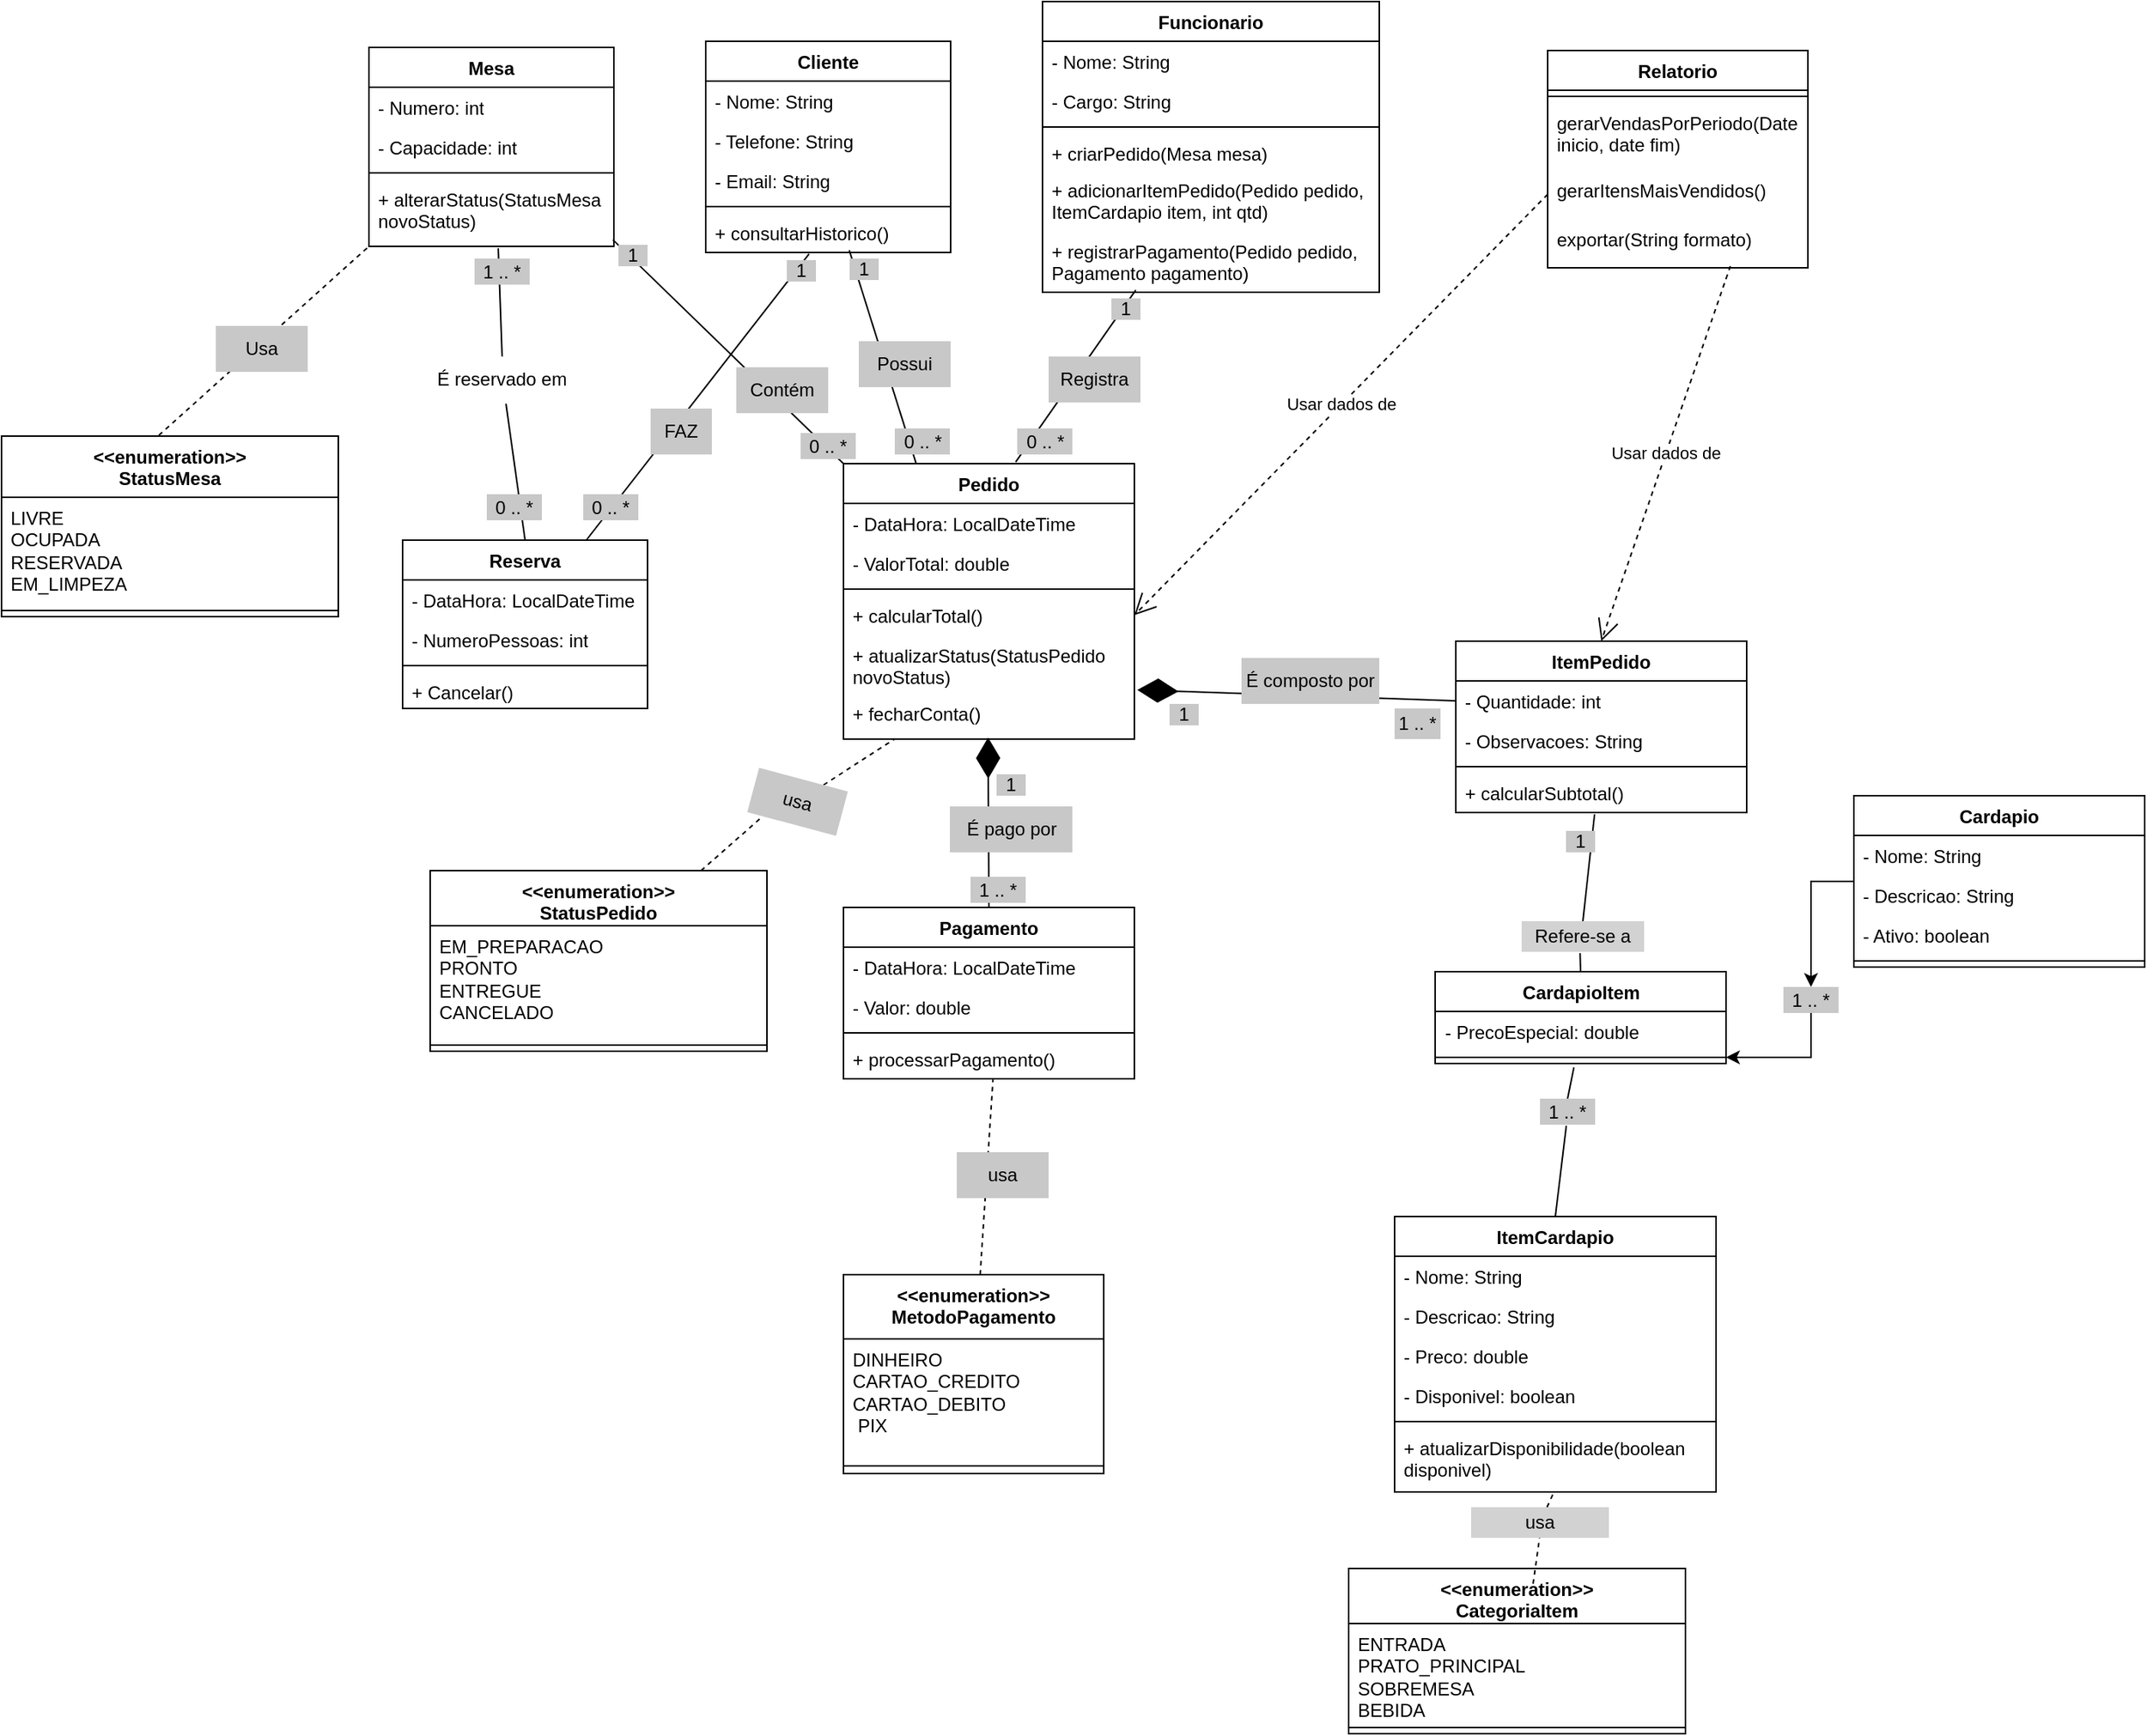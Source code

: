 <mxfile version="28.2.5">
  <diagram name="Página-1" id="li24VTJzFY7uefwLRLZB">
    <mxGraphModel dx="2696" dy="527" grid="1" gridSize="10" guides="1" tooltips="1" connect="1" arrows="1" fold="1" page="1" pageScale="1" pageWidth="1654" pageHeight="1169" math="0" shadow="0">
      <root>
        <mxCell id="0" />
        <mxCell id="1" parent="0" />
        <mxCell id="JY0jTiwD-0eHMd1j9d3w-1" value="Cliente" style="swimlane;fontStyle=1;align=center;verticalAlign=top;childLayout=stackLayout;horizontal=1;startSize=26;horizontalStack=0;resizeParent=1;resizeParentMax=0;resizeLast=0;collapsible=1;marginBottom=0;whiteSpace=wrap;html=1;" parent="1" vertex="1">
          <mxGeometry x="-990" y="52" width="160" height="138" as="geometry" />
        </mxCell>
        <mxCell id="JY0jTiwD-0eHMd1j9d3w-2" value="- Nome: String" style="text;strokeColor=none;fillColor=none;align=left;verticalAlign=top;spacingLeft=4;spacingRight=4;overflow=hidden;rotatable=0;points=[[0,0.5],[1,0.5]];portConstraint=eastwest;whiteSpace=wrap;html=1;" parent="JY0jTiwD-0eHMd1j9d3w-1" vertex="1">
          <mxGeometry y="26" width="160" height="26" as="geometry" />
        </mxCell>
        <mxCell id="JY0jTiwD-0eHMd1j9d3w-3" value="- Telefone: String" style="text;strokeColor=none;fillColor=none;align=left;verticalAlign=top;spacingLeft=4;spacingRight=4;overflow=hidden;rotatable=0;points=[[0,0.5],[1,0.5]];portConstraint=eastwest;whiteSpace=wrap;html=1;" parent="JY0jTiwD-0eHMd1j9d3w-1" vertex="1">
          <mxGeometry y="52" width="160" height="26" as="geometry" />
        </mxCell>
        <mxCell id="JY0jTiwD-0eHMd1j9d3w-4" value="- Email: String" style="text;strokeColor=none;fillColor=none;align=left;verticalAlign=top;spacingLeft=4;spacingRight=4;overflow=hidden;rotatable=0;points=[[0,0.5],[1,0.5]];portConstraint=eastwest;whiteSpace=wrap;html=1;" parent="JY0jTiwD-0eHMd1j9d3w-1" vertex="1">
          <mxGeometry y="78" width="160" height="26" as="geometry" />
        </mxCell>
        <mxCell id="JY0jTiwD-0eHMd1j9d3w-5" value="" style="line;strokeWidth=1;fillColor=none;align=left;verticalAlign=middle;spacingTop=-1;spacingLeft=3;spacingRight=3;rotatable=0;labelPosition=right;points=[];portConstraint=eastwest;strokeColor=inherit;" parent="JY0jTiwD-0eHMd1j9d3w-1" vertex="1">
          <mxGeometry y="104" width="160" height="8" as="geometry" />
        </mxCell>
        <mxCell id="JY0jTiwD-0eHMd1j9d3w-6" value="+ consultarHistorico()" style="text;strokeColor=none;fillColor=none;align=left;verticalAlign=top;spacingLeft=4;spacingRight=4;overflow=hidden;rotatable=0;points=[[0,0.5],[1,0.5]];portConstraint=eastwest;whiteSpace=wrap;html=1;" parent="JY0jTiwD-0eHMd1j9d3w-1" vertex="1">
          <mxGeometry y="112" width="160" height="26" as="geometry" />
        </mxCell>
        <mxCell id="JY0jTiwD-0eHMd1j9d3w-7" value="Pedido" style="swimlane;fontStyle=1;align=center;verticalAlign=top;childLayout=stackLayout;horizontal=1;startSize=26;horizontalStack=0;resizeParent=1;resizeParentMax=0;resizeLast=0;collapsible=1;marginBottom=0;whiteSpace=wrap;html=1;" parent="1" vertex="1">
          <mxGeometry x="-900" y="328" width="190" height="180" as="geometry" />
        </mxCell>
        <mxCell id="JY0jTiwD-0eHMd1j9d3w-8" value="- DataHora: LocalDateTime" style="text;strokeColor=none;fillColor=none;align=left;verticalAlign=top;spacingLeft=4;spacingRight=4;overflow=hidden;rotatable=0;points=[[0,0.5],[1,0.5]];portConstraint=eastwest;whiteSpace=wrap;html=1;" parent="JY0jTiwD-0eHMd1j9d3w-7" vertex="1">
          <mxGeometry y="26" width="190" height="26" as="geometry" />
        </mxCell>
        <mxCell id="JY0jTiwD-0eHMd1j9d3w-9" value="- ValorTotal: double" style="text;strokeColor=none;fillColor=none;align=left;verticalAlign=top;spacingLeft=4;spacingRight=4;overflow=hidden;rotatable=0;points=[[0,0.5],[1,0.5]];portConstraint=eastwest;whiteSpace=wrap;html=1;" parent="JY0jTiwD-0eHMd1j9d3w-7" vertex="1">
          <mxGeometry y="52" width="190" height="26" as="geometry" />
        </mxCell>
        <mxCell id="JY0jTiwD-0eHMd1j9d3w-10" value="" style="line;strokeWidth=1;fillColor=none;align=left;verticalAlign=middle;spacingTop=-1;spacingLeft=3;spacingRight=3;rotatable=0;labelPosition=right;points=[];portConstraint=eastwest;strokeColor=inherit;" parent="JY0jTiwD-0eHMd1j9d3w-7" vertex="1">
          <mxGeometry y="78" width="190" height="8" as="geometry" />
        </mxCell>
        <mxCell id="JY0jTiwD-0eHMd1j9d3w-11" value="+ calcularTotal()" style="text;strokeColor=none;fillColor=none;align=left;verticalAlign=top;spacingLeft=4;spacingRight=4;overflow=hidden;rotatable=0;points=[[0,0.5],[1,0.5]];portConstraint=eastwest;whiteSpace=wrap;html=1;" parent="JY0jTiwD-0eHMd1j9d3w-7" vertex="1">
          <mxGeometry y="86" width="190" height="26" as="geometry" />
        </mxCell>
        <mxCell id="JY0jTiwD-0eHMd1j9d3w-12" value="&lt;div&gt;+ atualizarStatus(StatusPedido novoStatus)&lt;/div&gt;" style="text;strokeColor=none;fillColor=none;align=left;verticalAlign=top;spacingLeft=4;spacingRight=4;overflow=hidden;rotatable=0;points=[[0,0.5],[1,0.5]];portConstraint=eastwest;whiteSpace=wrap;html=1;" parent="JY0jTiwD-0eHMd1j9d3w-7" vertex="1">
          <mxGeometry y="112" width="190" height="38" as="geometry" />
        </mxCell>
        <mxCell id="JY0jTiwD-0eHMd1j9d3w-13" value="&lt;div&gt;+ fecharConta()&lt;/div&gt;" style="text;strokeColor=none;fillColor=none;align=left;verticalAlign=top;spacingLeft=4;spacingRight=4;overflow=hidden;rotatable=0;points=[[0,0.5],[1,0.5]];portConstraint=eastwest;whiteSpace=wrap;html=1;" parent="JY0jTiwD-0eHMd1j9d3w-7" vertex="1">
          <mxGeometry y="150" width="190" height="30" as="geometry" />
        </mxCell>
        <mxCell id="JY0jTiwD-0eHMd1j9d3w-14" value="Pagamento" style="swimlane;fontStyle=1;align=center;verticalAlign=top;childLayout=stackLayout;horizontal=1;startSize=26;horizontalStack=0;resizeParent=1;resizeParentMax=0;resizeLast=0;collapsible=1;marginBottom=0;whiteSpace=wrap;html=1;" parent="1" vertex="1">
          <mxGeometry x="-900" y="618" width="190" height="112" as="geometry" />
        </mxCell>
        <mxCell id="JY0jTiwD-0eHMd1j9d3w-15" value="- DataHora: LocalDateTime" style="text;strokeColor=none;fillColor=none;align=left;verticalAlign=top;spacingLeft=4;spacingRight=4;overflow=hidden;rotatable=0;points=[[0,0.5],[1,0.5]];portConstraint=eastwest;whiteSpace=wrap;html=1;" parent="JY0jTiwD-0eHMd1j9d3w-14" vertex="1">
          <mxGeometry y="26" width="190" height="26" as="geometry" />
        </mxCell>
        <mxCell id="JY0jTiwD-0eHMd1j9d3w-16" value="- Valor: double" style="text;strokeColor=none;fillColor=none;align=left;verticalAlign=top;spacingLeft=4;spacingRight=4;overflow=hidden;rotatable=0;points=[[0,0.5],[1,0.5]];portConstraint=eastwest;whiteSpace=wrap;html=1;" parent="JY0jTiwD-0eHMd1j9d3w-14" vertex="1">
          <mxGeometry y="52" width="190" height="26" as="geometry" />
        </mxCell>
        <mxCell id="JY0jTiwD-0eHMd1j9d3w-17" value="" style="line;strokeWidth=1;fillColor=none;align=left;verticalAlign=middle;spacingTop=-1;spacingLeft=3;spacingRight=3;rotatable=0;labelPosition=right;points=[];portConstraint=eastwest;strokeColor=inherit;" parent="JY0jTiwD-0eHMd1j9d3w-14" vertex="1">
          <mxGeometry y="78" width="190" height="8" as="geometry" />
        </mxCell>
        <mxCell id="JY0jTiwD-0eHMd1j9d3w-18" value="+ processarPagamento()" style="text;strokeColor=none;fillColor=none;align=left;verticalAlign=top;spacingLeft=4;spacingRight=4;overflow=hidden;rotatable=0;points=[[0,0.5],[1,0.5]];portConstraint=eastwest;whiteSpace=wrap;html=1;" parent="JY0jTiwD-0eHMd1j9d3w-14" vertex="1">
          <mxGeometry y="86" width="190" height="26" as="geometry" />
        </mxCell>
        <mxCell id="3jsrbcSDiVXvCXEOTQHd-24" style="edgeStyle=orthogonalEdgeStyle;rounded=0;orthogonalLoop=1;jettySize=auto;html=1;" edge="1" parent="1" source="3jsrbcSDiVXvCXEOTQHd-1" target="3jsrbcSDiVXvCXEOTQHd-20">
          <mxGeometry relative="1" as="geometry" />
        </mxCell>
        <mxCell id="3jsrbcSDiVXvCXEOTQHd-1" value="Cardapio" style="swimlane;fontStyle=1;align=center;verticalAlign=top;childLayout=stackLayout;horizontal=1;startSize=26;horizontalStack=0;resizeParent=1;resizeParentMax=0;resizeLast=0;collapsible=1;marginBottom=0;whiteSpace=wrap;html=1;" vertex="1" parent="1">
          <mxGeometry x="-240" y="545" width="190" height="112" as="geometry" />
        </mxCell>
        <mxCell id="3jsrbcSDiVXvCXEOTQHd-2" value="- Nome: String" style="text;strokeColor=none;fillColor=none;align=left;verticalAlign=top;spacingLeft=4;spacingRight=4;overflow=hidden;rotatable=0;points=[[0,0.5],[1,0.5]];portConstraint=eastwest;whiteSpace=wrap;html=1;" vertex="1" parent="3jsrbcSDiVXvCXEOTQHd-1">
          <mxGeometry y="26" width="190" height="26" as="geometry" />
        </mxCell>
        <mxCell id="3jsrbcSDiVXvCXEOTQHd-3" value="- Descricao: String" style="text;strokeColor=none;fillColor=none;align=left;verticalAlign=top;spacingLeft=4;spacingRight=4;overflow=hidden;rotatable=0;points=[[0,0.5],[1,0.5]];portConstraint=eastwest;whiteSpace=wrap;html=1;" vertex="1" parent="3jsrbcSDiVXvCXEOTQHd-1">
          <mxGeometry y="52" width="190" height="26" as="geometry" />
        </mxCell>
        <mxCell id="3jsrbcSDiVXvCXEOTQHd-6" value="- Ativo: boolean" style="text;strokeColor=none;fillColor=none;align=left;verticalAlign=top;spacingLeft=4;spacingRight=4;overflow=hidden;rotatable=0;points=[[0,0.5],[1,0.5]];portConstraint=eastwest;whiteSpace=wrap;html=1;" vertex="1" parent="3jsrbcSDiVXvCXEOTQHd-1">
          <mxGeometry y="78" width="190" height="26" as="geometry" />
        </mxCell>
        <mxCell id="3jsrbcSDiVXvCXEOTQHd-4" value="" style="line;strokeWidth=1;fillColor=none;align=left;verticalAlign=middle;spacingTop=-1;spacingLeft=3;spacingRight=3;rotatable=0;labelPosition=right;points=[];portConstraint=eastwest;strokeColor=inherit;" vertex="1" parent="3jsrbcSDiVXvCXEOTQHd-1">
          <mxGeometry y="104" width="190" height="8" as="geometry" />
        </mxCell>
        <mxCell id="JY0jTiwD-0eHMd1j9d3w-19" value="ItemCardapio" style="swimlane;fontStyle=1;align=center;verticalAlign=top;childLayout=stackLayout;horizontal=1;startSize=26;horizontalStack=0;resizeParent=1;resizeParentMax=0;resizeLast=0;collapsible=1;marginBottom=0;whiteSpace=wrap;html=1;" parent="1" vertex="1">
          <mxGeometry x="-540" y="820" width="210" height="180" as="geometry" />
        </mxCell>
        <mxCell id="JY0jTiwD-0eHMd1j9d3w-20" value="- Nome: String" style="text;strokeColor=none;fillColor=none;align=left;verticalAlign=top;spacingLeft=4;spacingRight=4;overflow=hidden;rotatable=0;points=[[0,0.5],[1,0.5]];portConstraint=eastwest;whiteSpace=wrap;html=1;" parent="JY0jTiwD-0eHMd1j9d3w-19" vertex="1">
          <mxGeometry y="26" width="210" height="26" as="geometry" />
        </mxCell>
        <mxCell id="JY0jTiwD-0eHMd1j9d3w-21" value="- Descricao: String" style="text;strokeColor=none;fillColor=none;align=left;verticalAlign=top;spacingLeft=4;spacingRight=4;overflow=hidden;rotatable=0;points=[[0,0.5],[1,0.5]];portConstraint=eastwest;whiteSpace=wrap;html=1;" parent="JY0jTiwD-0eHMd1j9d3w-19" vertex="1">
          <mxGeometry y="52" width="210" height="26" as="geometry" />
        </mxCell>
        <mxCell id="JY0jTiwD-0eHMd1j9d3w-22" value="- Preco: double" style="text;strokeColor=none;fillColor=none;align=left;verticalAlign=top;spacingLeft=4;spacingRight=4;overflow=hidden;rotatable=0;points=[[0,0.5],[1,0.5]];portConstraint=eastwest;whiteSpace=wrap;html=1;" parent="JY0jTiwD-0eHMd1j9d3w-19" vertex="1">
          <mxGeometry y="78" width="210" height="26" as="geometry" />
        </mxCell>
        <mxCell id="JY0jTiwD-0eHMd1j9d3w-23" value="- Disponivel: boolean" style="text;strokeColor=none;fillColor=none;align=left;verticalAlign=top;spacingLeft=4;spacingRight=4;overflow=hidden;rotatable=0;points=[[0,0.5],[1,0.5]];portConstraint=eastwest;whiteSpace=wrap;html=1;" parent="JY0jTiwD-0eHMd1j9d3w-19" vertex="1">
          <mxGeometry y="104" width="210" height="26" as="geometry" />
        </mxCell>
        <mxCell id="JY0jTiwD-0eHMd1j9d3w-24" value="" style="line;strokeWidth=1;fillColor=none;align=left;verticalAlign=middle;spacingTop=-1;spacingLeft=3;spacingRight=3;rotatable=0;labelPosition=right;points=[];portConstraint=eastwest;strokeColor=inherit;" parent="JY0jTiwD-0eHMd1j9d3w-19" vertex="1">
          <mxGeometry y="130" width="210" height="8" as="geometry" />
        </mxCell>
        <mxCell id="JY0jTiwD-0eHMd1j9d3w-25" value="+ atualizarDisponibilidade(boolean disponivel)" style="text;strokeColor=none;fillColor=none;align=left;verticalAlign=top;spacingLeft=4;spacingRight=4;overflow=hidden;rotatable=0;points=[[0,0.5],[1,0.5]];portConstraint=eastwest;whiteSpace=wrap;html=1;" parent="JY0jTiwD-0eHMd1j9d3w-19" vertex="1">
          <mxGeometry y="138" width="210" height="42" as="geometry" />
        </mxCell>
        <mxCell id="JY0jTiwD-0eHMd1j9d3w-26" value="ItemPedido" style="swimlane;fontStyle=1;align=center;verticalAlign=top;childLayout=stackLayout;horizontal=1;startSize=26;horizontalStack=0;resizeParent=1;resizeParentMax=0;resizeLast=0;collapsible=1;marginBottom=0;whiteSpace=wrap;html=1;" parent="1" vertex="1">
          <mxGeometry x="-500" y="444" width="190" height="112" as="geometry" />
        </mxCell>
        <mxCell id="JY0jTiwD-0eHMd1j9d3w-27" value="- Quantidade: int" style="text;strokeColor=none;fillColor=none;align=left;verticalAlign=top;spacingLeft=4;spacingRight=4;overflow=hidden;rotatable=0;points=[[0,0.5],[1,0.5]];portConstraint=eastwest;whiteSpace=wrap;html=1;" parent="JY0jTiwD-0eHMd1j9d3w-26" vertex="1">
          <mxGeometry y="26" width="190" height="26" as="geometry" />
        </mxCell>
        <mxCell id="JY0jTiwD-0eHMd1j9d3w-28" value="- Observacoes: String" style="text;strokeColor=none;fillColor=none;align=left;verticalAlign=top;spacingLeft=4;spacingRight=4;overflow=hidden;rotatable=0;points=[[0,0.5],[1,0.5]];portConstraint=eastwest;whiteSpace=wrap;html=1;" parent="JY0jTiwD-0eHMd1j9d3w-26" vertex="1">
          <mxGeometry y="52" width="190" height="26" as="geometry" />
        </mxCell>
        <mxCell id="JY0jTiwD-0eHMd1j9d3w-29" value="" style="line;strokeWidth=1;fillColor=none;align=left;verticalAlign=middle;spacingTop=-1;spacingLeft=3;spacingRight=3;rotatable=0;labelPosition=right;points=[];portConstraint=eastwest;strokeColor=inherit;" parent="JY0jTiwD-0eHMd1j9d3w-26" vertex="1">
          <mxGeometry y="78" width="190" height="8" as="geometry" />
        </mxCell>
        <mxCell id="JY0jTiwD-0eHMd1j9d3w-30" value="+ calcularSubtotal()" style="text;strokeColor=none;fillColor=none;align=left;verticalAlign=top;spacingLeft=4;spacingRight=4;overflow=hidden;rotatable=0;points=[[0,0.5],[1,0.5]];portConstraint=eastwest;whiteSpace=wrap;html=1;" parent="JY0jTiwD-0eHMd1j9d3w-26" vertex="1">
          <mxGeometry y="86" width="190" height="26" as="geometry" />
        </mxCell>
        <mxCell id="JY0jTiwD-0eHMd1j9d3w-31" value="Mesa" style="swimlane;fontStyle=1;align=center;verticalAlign=top;childLayout=stackLayout;horizontal=1;startSize=26;horizontalStack=0;resizeParent=1;resizeParentMax=0;resizeLast=0;collapsible=1;marginBottom=0;whiteSpace=wrap;html=1;" parent="1" vertex="1">
          <mxGeometry x="-1210" y="56" width="160" height="130" as="geometry" />
        </mxCell>
        <mxCell id="JY0jTiwD-0eHMd1j9d3w-32" value="- Numero: int" style="text;strokeColor=none;fillColor=none;align=left;verticalAlign=top;spacingLeft=4;spacingRight=4;overflow=hidden;rotatable=0;points=[[0,0.5],[1,0.5]];portConstraint=eastwest;whiteSpace=wrap;html=1;" parent="JY0jTiwD-0eHMd1j9d3w-31" vertex="1">
          <mxGeometry y="26" width="160" height="26" as="geometry" />
        </mxCell>
        <mxCell id="JY0jTiwD-0eHMd1j9d3w-33" value="- Capacidade: int" style="text;strokeColor=none;fillColor=none;align=left;verticalAlign=top;spacingLeft=4;spacingRight=4;overflow=hidden;rotatable=0;points=[[0,0.5],[1,0.5]];portConstraint=eastwest;whiteSpace=wrap;html=1;" parent="JY0jTiwD-0eHMd1j9d3w-31" vertex="1">
          <mxGeometry y="52" width="160" height="26" as="geometry" />
        </mxCell>
        <mxCell id="JY0jTiwD-0eHMd1j9d3w-34" value="" style="line;strokeWidth=1;fillColor=none;align=left;verticalAlign=middle;spacingTop=-1;spacingLeft=3;spacingRight=3;rotatable=0;labelPosition=right;points=[];portConstraint=eastwest;strokeColor=inherit;" parent="JY0jTiwD-0eHMd1j9d3w-31" vertex="1">
          <mxGeometry y="78" width="160" height="8" as="geometry" />
        </mxCell>
        <mxCell id="JY0jTiwD-0eHMd1j9d3w-35" value="+ alterarStatus(StatusMesa novoStatus)" style="text;strokeColor=none;fillColor=none;align=left;verticalAlign=top;spacingLeft=4;spacingRight=4;overflow=hidden;rotatable=0;points=[[0,0.5],[1,0.5]];portConstraint=eastwest;whiteSpace=wrap;html=1;" parent="JY0jTiwD-0eHMd1j9d3w-31" vertex="1">
          <mxGeometry y="86" width="160" height="44" as="geometry" />
        </mxCell>
        <mxCell id="JY0jTiwD-0eHMd1j9d3w-36" value="Relatorio" style="swimlane;fontStyle=1;align=center;verticalAlign=top;childLayout=stackLayout;horizontal=1;startSize=26;horizontalStack=0;resizeParent=1;resizeParentMax=0;resizeLast=0;collapsible=1;marginBottom=0;whiteSpace=wrap;html=1;" parent="1" vertex="1">
          <mxGeometry x="-440" y="58" width="170" height="142" as="geometry" />
        </mxCell>
        <mxCell id="JY0jTiwD-0eHMd1j9d3w-37" value="" style="line;strokeWidth=1;fillColor=none;align=left;verticalAlign=middle;spacingTop=-1;spacingLeft=3;spacingRight=3;rotatable=0;labelPosition=right;points=[];portConstraint=eastwest;strokeColor=inherit;" parent="JY0jTiwD-0eHMd1j9d3w-36" vertex="1">
          <mxGeometry y="26" width="170" height="8" as="geometry" />
        </mxCell>
        <mxCell id="JY0jTiwD-0eHMd1j9d3w-38" value="gerarVendasPorPeriodo(Date inicio, date fim)" style="text;strokeColor=none;fillColor=none;align=left;verticalAlign=top;spacingLeft=4;spacingRight=4;overflow=hidden;rotatable=0;points=[[0,0.5],[1,0.5]];portConstraint=eastwest;whiteSpace=wrap;html=1;" parent="JY0jTiwD-0eHMd1j9d3w-36" vertex="1">
          <mxGeometry y="34" width="170" height="44" as="geometry" />
        </mxCell>
        <mxCell id="JY0jTiwD-0eHMd1j9d3w-39" value="gerarItensMaisVendidos()" style="text;strokeColor=none;fillColor=none;align=left;verticalAlign=top;spacingLeft=4;spacingRight=4;overflow=hidden;rotatable=0;points=[[0,0.5],[1,0.5]];portConstraint=eastwest;whiteSpace=wrap;html=1;" parent="JY0jTiwD-0eHMd1j9d3w-36" vertex="1">
          <mxGeometry y="78" width="170" height="32" as="geometry" />
        </mxCell>
        <mxCell id="JY0jTiwD-0eHMd1j9d3w-40" value="exportar(String formato)" style="text;strokeColor=none;fillColor=none;align=left;verticalAlign=top;spacingLeft=4;spacingRight=4;overflow=hidden;rotatable=0;points=[[0,0.5],[1,0.5]];portConstraint=eastwest;whiteSpace=wrap;html=1;" parent="JY0jTiwD-0eHMd1j9d3w-36" vertex="1">
          <mxGeometry y="110" width="170" height="32" as="geometry" />
        </mxCell>
        <mxCell id="JY0jTiwD-0eHMd1j9d3w-41" value="Reserva" style="swimlane;fontStyle=1;align=center;verticalAlign=top;childLayout=stackLayout;horizontal=1;startSize=26;horizontalStack=0;resizeParent=1;resizeParentMax=0;resizeLast=0;collapsible=1;marginBottom=0;whiteSpace=wrap;html=1;" parent="1" vertex="1">
          <mxGeometry x="-1188" y="378" width="160" height="110" as="geometry" />
        </mxCell>
        <mxCell id="JY0jTiwD-0eHMd1j9d3w-42" value="- DataHora: LocalDateTime" style="text;strokeColor=none;fillColor=none;align=left;verticalAlign=top;spacingLeft=4;spacingRight=4;overflow=hidden;rotatable=0;points=[[0,0.5],[1,0.5]];portConstraint=eastwest;whiteSpace=wrap;html=1;" parent="JY0jTiwD-0eHMd1j9d3w-41" vertex="1">
          <mxGeometry y="26" width="160" height="26" as="geometry" />
        </mxCell>
        <mxCell id="JY0jTiwD-0eHMd1j9d3w-43" value="- NumeroPessoas: int" style="text;strokeColor=none;fillColor=none;align=left;verticalAlign=top;spacingLeft=4;spacingRight=4;overflow=hidden;rotatable=0;points=[[0,0.5],[1,0.5]];portConstraint=eastwest;whiteSpace=wrap;html=1;" parent="JY0jTiwD-0eHMd1j9d3w-41" vertex="1">
          <mxGeometry y="52" width="160" height="26" as="geometry" />
        </mxCell>
        <mxCell id="JY0jTiwD-0eHMd1j9d3w-44" value="" style="line;strokeWidth=1;fillColor=none;align=left;verticalAlign=middle;spacingTop=-1;spacingLeft=3;spacingRight=3;rotatable=0;labelPosition=right;points=[];portConstraint=eastwest;strokeColor=inherit;" parent="JY0jTiwD-0eHMd1j9d3w-41" vertex="1">
          <mxGeometry y="78" width="160" height="8" as="geometry" />
        </mxCell>
        <mxCell id="JY0jTiwD-0eHMd1j9d3w-45" value="+ Cancelar()" style="text;strokeColor=none;fillColor=none;align=left;verticalAlign=top;spacingLeft=4;spacingRight=4;overflow=hidden;rotatable=0;points=[[0,0.5],[1,0.5]];portConstraint=eastwest;whiteSpace=wrap;html=1;" parent="JY0jTiwD-0eHMd1j9d3w-41" vertex="1">
          <mxGeometry y="86" width="160" height="24" as="geometry" />
        </mxCell>
        <mxCell id="JY0jTiwD-0eHMd1j9d3w-46" value="Funcionario" style="swimlane;fontStyle=1;align=center;verticalAlign=top;childLayout=stackLayout;horizontal=1;startSize=26;horizontalStack=0;resizeParent=1;resizeParentMax=0;resizeLast=0;collapsible=1;marginBottom=0;whiteSpace=wrap;html=1;" parent="1" vertex="1">
          <mxGeometry x="-770" y="26" width="220" height="190" as="geometry" />
        </mxCell>
        <mxCell id="JY0jTiwD-0eHMd1j9d3w-47" value="- Nome: String" style="text;strokeColor=none;fillColor=none;align=left;verticalAlign=top;spacingLeft=4;spacingRight=4;overflow=hidden;rotatable=0;points=[[0,0.5],[1,0.5]];portConstraint=eastwest;whiteSpace=wrap;html=1;" parent="JY0jTiwD-0eHMd1j9d3w-46" vertex="1">
          <mxGeometry y="26" width="220" height="26" as="geometry" />
        </mxCell>
        <mxCell id="JY0jTiwD-0eHMd1j9d3w-48" value="- Cargo: String" style="text;strokeColor=none;fillColor=none;align=left;verticalAlign=top;spacingLeft=4;spacingRight=4;overflow=hidden;rotatable=0;points=[[0,0.5],[1,0.5]];portConstraint=eastwest;whiteSpace=wrap;html=1;" parent="JY0jTiwD-0eHMd1j9d3w-46" vertex="1">
          <mxGeometry y="52" width="220" height="26" as="geometry" />
        </mxCell>
        <mxCell id="JY0jTiwD-0eHMd1j9d3w-49" value="" style="line;strokeWidth=1;fillColor=none;align=left;verticalAlign=middle;spacingTop=-1;spacingLeft=3;spacingRight=3;rotatable=0;labelPosition=right;points=[];portConstraint=eastwest;strokeColor=inherit;" parent="JY0jTiwD-0eHMd1j9d3w-46" vertex="1">
          <mxGeometry y="78" width="220" height="8" as="geometry" />
        </mxCell>
        <mxCell id="JY0jTiwD-0eHMd1j9d3w-50" value="+ criarPedido(Mesa mesa)" style="text;strokeColor=none;fillColor=none;align=left;verticalAlign=top;spacingLeft=4;spacingRight=4;overflow=hidden;rotatable=0;points=[[0,0.5],[1,0.5]];portConstraint=eastwest;whiteSpace=wrap;html=1;" parent="JY0jTiwD-0eHMd1j9d3w-46" vertex="1">
          <mxGeometry y="86" width="220" height="24" as="geometry" />
        </mxCell>
        <mxCell id="JY0jTiwD-0eHMd1j9d3w-51" value="+ adicionarItemPedido(Pedido pedido,&lt;div&gt;ItemCardapio item, int qtd&lt;span style=&quot;background-color: transparent; color: light-dark(rgb(0, 0, 0), rgb(255, 255, 255));&quot;&gt;)&lt;/span&gt;&lt;/div&gt;" style="text;strokeColor=none;fillColor=none;align=left;verticalAlign=top;spacingLeft=4;spacingRight=4;overflow=hidden;rotatable=0;points=[[0,0.5],[1,0.5]];portConstraint=eastwest;whiteSpace=wrap;html=1;" parent="JY0jTiwD-0eHMd1j9d3w-46" vertex="1">
          <mxGeometry y="110" width="220" height="40" as="geometry" />
        </mxCell>
        <mxCell id="JY0jTiwD-0eHMd1j9d3w-52" value="+ registrarPagamento(Pedido pedido,&lt;div&gt;&lt;span style=&quot;background-color: transparent; color: light-dark(rgb(0, 0, 0), rgb(255, 255, 255));&quot;&gt;Pagamento pagamento)&lt;/span&gt;&lt;/div&gt;" style="text;strokeColor=none;fillColor=none;align=left;verticalAlign=top;spacingLeft=4;spacingRight=4;overflow=hidden;rotatable=0;points=[[0,0.5],[1,0.5]];portConstraint=eastwest;whiteSpace=wrap;html=1;" parent="JY0jTiwD-0eHMd1j9d3w-46" vertex="1">
          <mxGeometry y="150" width="220" height="40" as="geometry" />
        </mxCell>
        <mxCell id="JY0jTiwD-0eHMd1j9d3w-53" value="&amp;lt;&amp;lt;enumeration&amp;gt;&amp;gt;&lt;br&gt;StatusMesa" style="swimlane;fontStyle=1;align=center;verticalAlign=top;childLayout=stackLayout;horizontal=1;startSize=40;horizontalStack=0;resizeParent=1;resizeParentMax=0;resizeLast=0;collapsible=1;marginBottom=0;whiteSpace=wrap;html=1;strokeWidth=1;" parent="1" vertex="1">
          <mxGeometry x="-1450" y="310" width="220" height="118" as="geometry" />
        </mxCell>
        <mxCell id="JY0jTiwD-0eHMd1j9d3w-54" value="LIVRE&lt;br&gt;OCUPADA&lt;br&gt;RESERVADA&amp;nbsp;&lt;div&gt;EM_LIMPEZA&lt;/div&gt;" style="text;strokeColor=none;fillColor=none;align=left;verticalAlign=top;spacingLeft=4;spacingRight=4;overflow=hidden;rotatable=0;points=[[0,0.5],[1,0.5]];portConstraint=eastwest;whiteSpace=wrap;html=1;" parent="JY0jTiwD-0eHMd1j9d3w-53" vertex="1">
          <mxGeometry y="40" width="220" height="70" as="geometry" />
        </mxCell>
        <mxCell id="JY0jTiwD-0eHMd1j9d3w-56" value="" style="line;strokeWidth=1;fillColor=none;align=left;verticalAlign=middle;spacingTop=-1;spacingLeft=3;spacingRight=3;rotatable=0;labelPosition=right;points=[];portConstraint=eastwest;strokeColor=inherit;" parent="JY0jTiwD-0eHMd1j9d3w-53" vertex="1">
          <mxGeometry y="110" width="220" height="8" as="geometry" />
        </mxCell>
        <mxCell id="JY0jTiwD-0eHMd1j9d3w-57" value="&amp;lt;&amp;lt;enumeration&amp;gt;&amp;gt;&lt;br&gt;StatusPedido" style="swimlane;fontStyle=1;align=center;verticalAlign=top;childLayout=stackLayout;horizontal=1;startSize=36;horizontalStack=0;resizeParent=1;resizeParentMax=0;resizeLast=0;collapsible=1;marginBottom=0;whiteSpace=wrap;html=1;" parent="1" vertex="1">
          <mxGeometry x="-1170" y="594" width="220" height="118" as="geometry" />
        </mxCell>
        <mxCell id="JY0jTiwD-0eHMd1j9d3w-58" value="EM_PREPARACAO&lt;br&gt;PRONTO&lt;br&gt;ENTREGUE&lt;br&gt;CANCELADO" style="text;strokeColor=none;fillColor=none;align=left;verticalAlign=top;spacingLeft=4;spacingRight=4;overflow=hidden;rotatable=0;points=[[0,0.5],[1,0.5]];portConstraint=eastwest;whiteSpace=wrap;html=1;" parent="JY0jTiwD-0eHMd1j9d3w-57" vertex="1">
          <mxGeometry y="36" width="220" height="74" as="geometry" />
        </mxCell>
        <mxCell id="JY0jTiwD-0eHMd1j9d3w-60" value="" style="line;strokeWidth=1;fillColor=none;align=left;verticalAlign=middle;spacingTop=-1;spacingLeft=3;spacingRight=3;rotatable=0;labelPosition=right;points=[];portConstraint=eastwest;strokeColor=inherit;" parent="JY0jTiwD-0eHMd1j9d3w-57" vertex="1">
          <mxGeometry y="110" width="220" height="8" as="geometry" />
        </mxCell>
        <mxCell id="JY0jTiwD-0eHMd1j9d3w-61" value="&amp;lt;&amp;lt;enumeration&amp;gt;&amp;gt;&lt;br&gt;CategoriaItem" style="swimlane;fontStyle=1;align=center;verticalAlign=top;childLayout=stackLayout;horizontal=1;startSize=36;horizontalStack=0;resizeParent=1;resizeParentMax=0;resizeLast=0;collapsible=1;marginBottom=0;whiteSpace=wrap;html=1;" parent="1" vertex="1">
          <mxGeometry x="-570" y="1050" width="220" height="108" as="geometry" />
        </mxCell>
        <mxCell id="JY0jTiwD-0eHMd1j9d3w-62" value="ENTRADA&lt;br&gt;PRATO_PRINCIPAL&lt;br&gt;SOBREMESA&lt;br&gt;BEBIDA" style="text;strokeColor=none;fillColor=none;align=left;verticalAlign=top;spacingLeft=4;spacingRight=4;overflow=hidden;rotatable=0;points=[[0,0.5],[1,0.5]];portConstraint=eastwest;whiteSpace=wrap;html=1;" parent="JY0jTiwD-0eHMd1j9d3w-61" vertex="1">
          <mxGeometry y="36" width="220" height="64" as="geometry" />
        </mxCell>
        <mxCell id="JY0jTiwD-0eHMd1j9d3w-64" value="" style="line;strokeWidth=1;fillColor=none;align=left;verticalAlign=middle;spacingTop=-1;spacingLeft=3;spacingRight=3;rotatable=0;labelPosition=right;points=[];portConstraint=eastwest;strokeColor=inherit;" parent="JY0jTiwD-0eHMd1j9d3w-61" vertex="1">
          <mxGeometry y="100" width="220" height="8" as="geometry" />
        </mxCell>
        <mxCell id="JY0jTiwD-0eHMd1j9d3w-65" value="&amp;lt;&amp;lt;enumeration&amp;gt;&amp;gt;&lt;br&gt;MetodoPagamento" style="swimlane;fontStyle=1;align=center;verticalAlign=top;childLayout=stackLayout;horizontal=1;startSize=42;horizontalStack=0;resizeParent=1;resizeParentMax=0;resizeLast=0;collapsible=1;marginBottom=0;whiteSpace=wrap;html=1;" parent="1" vertex="1">
          <mxGeometry x="-900" y="858" width="170" height="130" as="geometry" />
        </mxCell>
        <mxCell id="JY0jTiwD-0eHMd1j9d3w-66" value="DINHEIRO&lt;br&gt;CARTAO_CREDITO CARTAO_DEBITO&lt;br&gt;&amp;nbsp;PIX" style="text;strokeColor=none;fillColor=none;align=left;verticalAlign=top;spacingLeft=4;spacingRight=4;overflow=hidden;rotatable=0;points=[[0,0.5],[1,0.5]];portConstraint=eastwest;whiteSpace=wrap;html=1;" parent="JY0jTiwD-0eHMd1j9d3w-65" vertex="1">
          <mxGeometry y="42" width="170" height="78" as="geometry" />
        </mxCell>
        <mxCell id="JY0jTiwD-0eHMd1j9d3w-68" value="" style="line;strokeWidth=1;fillColor=none;align=left;verticalAlign=middle;spacingTop=-1;spacingLeft=3;spacingRight=3;rotatable=0;labelPosition=right;points=[];portConstraint=eastwest;strokeColor=inherit;" parent="JY0jTiwD-0eHMd1j9d3w-65" vertex="1">
          <mxGeometry y="120" width="170" height="10" as="geometry" />
        </mxCell>
        <mxCell id="JY0jTiwD-0eHMd1j9d3w-69" value="" style="endArrow=none;html=1;rounded=0;exitX=0.75;exitY=0;exitDx=0;exitDy=0;entryX=0.422;entryY=1.038;entryDx=0;entryDy=0;entryPerimeter=0;" parent="1" source="JY0jTiwD-0eHMd1j9d3w-41" target="JY0jTiwD-0eHMd1j9d3w-6" edge="1">
          <mxGeometry width="50" height="50" relative="1" as="geometry">
            <mxPoint x="-990" y="236" as="sourcePoint" />
            <mxPoint x="-940" y="186" as="targetPoint" />
          </mxGeometry>
        </mxCell>
        <mxCell id="JY0jTiwD-0eHMd1j9d3w-70" value="" style="endArrow=none;html=1;rounded=0;exitX=0.25;exitY=0;exitDx=0;exitDy=0;entryX=0.586;entryY=0.942;entryDx=0;entryDy=0;entryPerimeter=0;" parent="1" source="JY0jTiwD-0eHMd1j9d3w-7" target="JY0jTiwD-0eHMd1j9d3w-6" edge="1">
          <mxGeometry width="50" height="50" relative="1" as="geometry">
            <mxPoint x="-920" y="236" as="sourcePoint" />
            <mxPoint x="-870" y="186" as="targetPoint" />
          </mxGeometry>
        </mxCell>
        <mxCell id="JY0jTiwD-0eHMd1j9d3w-71" value="" style="endArrow=none;html=1;rounded=0;exitX=0.592;exitY=-0.006;exitDx=0;exitDy=0;exitPerimeter=0;entryX=0.277;entryY=0.964;entryDx=0;entryDy=0;entryPerimeter=0;" parent="1" source="JY0jTiwD-0eHMd1j9d3w-7" target="JY0jTiwD-0eHMd1j9d3w-52" edge="1">
          <mxGeometry width="50" height="50" relative="1" as="geometry">
            <mxPoint x="-620" y="190" as="sourcePoint" />
            <mxPoint x="-570" y="140" as="targetPoint" />
          </mxGeometry>
        </mxCell>
        <mxCell id="JY0jTiwD-0eHMd1j9d3w-72" value="" style="endArrow=diamondThin;endFill=1;endSize=24;html=1;rounded=0;curved=1;entryX=1.01;entryY=-0.07;entryDx=0;entryDy=0;entryPerimeter=0;exitX=0;exitY=0.5;exitDx=0;exitDy=0;" parent="1" source="JY0jTiwD-0eHMd1j9d3w-27" target="JY0jTiwD-0eHMd1j9d3w-13" edge="1">
          <mxGeometry width="160" relative="1" as="geometry">
            <mxPoint x="-620" y="528" as="sourcePoint" />
            <mxPoint x="-620" y="468" as="targetPoint" />
            <Array as="points" />
          </mxGeometry>
        </mxCell>
        <mxCell id="JY0jTiwD-0eHMd1j9d3w-73" value="" style="endArrow=diamondThin;endFill=1;endSize=24;html=1;rounded=0;curved=1;exitX=0.5;exitY=0;exitDx=0;exitDy=0;entryX=0.497;entryY=0.965;entryDx=0;entryDy=0;entryPerimeter=0;" parent="1" source="JY0jTiwD-0eHMd1j9d3w-14" target="JY0jTiwD-0eHMd1j9d3w-13" edge="1">
          <mxGeometry width="160" relative="1" as="geometry">
            <mxPoint x="-710.04" y="557" as="sourcePoint" />
            <mxPoint x="-750" y="448" as="targetPoint" />
            <Array as="points" />
          </mxGeometry>
        </mxCell>
        <mxCell id="JY0jTiwD-0eHMd1j9d3w-74" value="Usar dados de" style="endArrow=open;endSize=12;dashed=1;html=1;rounded=0;curved=1;entryX=1;entryY=0.5;entryDx=0;entryDy=0;exitX=0;exitY=0.5;exitDx=0;exitDy=0;" parent="1" source="JY0jTiwD-0eHMd1j9d3w-39" target="JY0jTiwD-0eHMd1j9d3w-11" edge="1">
          <mxGeometry x="-0.003" width="160" relative="1" as="geometry">
            <mxPoint x="-510" y="318" as="sourcePoint" />
            <mxPoint x="-350" y="318" as="targetPoint" />
            <mxPoint as="offset" />
          </mxGeometry>
        </mxCell>
        <mxCell id="JY0jTiwD-0eHMd1j9d3w-75" value="Usar dados de" style="endArrow=open;endSize=12;dashed=1;html=1;rounded=0;curved=1;exitX=0.702;exitY=0.966;exitDx=0;exitDy=0;exitPerimeter=0;entryX=0.5;entryY=0;entryDx=0;entryDy=0;" parent="1" source="JY0jTiwD-0eHMd1j9d3w-40" target="JY0jTiwD-0eHMd1j9d3w-26" edge="1">
          <mxGeometry width="160" relative="1" as="geometry">
            <mxPoint x="-390" y="568" as="sourcePoint" />
            <mxPoint x="-230" y="568" as="targetPoint" />
          </mxGeometry>
        </mxCell>
        <mxCell id="JY0jTiwD-0eHMd1j9d3w-76" value="" style="endArrow=none;html=1;rounded=0;entryX=0.176;entryY=0.997;entryDx=0;entryDy=0;entryPerimeter=0;dashed=1;" parent="1" source="JY0jTiwD-0eHMd1j9d3w-92" target="JY0jTiwD-0eHMd1j9d3w-13" edge="1">
          <mxGeometry width="50" height="50" relative="1" as="geometry">
            <mxPoint x="-900" y="547" as="sourcePoint" />
            <mxPoint x="-890" y="417" as="targetPoint" />
          </mxGeometry>
        </mxCell>
        <mxCell id="JY0jTiwD-0eHMd1j9d3w-77" value="" style="endArrow=none;html=1;rounded=0;entryX=0.514;entryY=1.022;entryDx=0;entryDy=0;entryPerimeter=0;dashed=1;" parent="1" source="JY0jTiwD-0eHMd1j9d3w-65" target="JY0jTiwD-0eHMd1j9d3w-18" edge="1">
          <mxGeometry width="50" height="50" relative="1" as="geometry">
            <mxPoint x="-747" y="837" as="sourcePoint" />
            <mxPoint x="-630" y="728" as="targetPoint" />
          </mxGeometry>
        </mxCell>
        <mxCell id="JY0jTiwD-0eHMd1j9d3w-78" value="" style="endArrow=none;html=1;rounded=0;entryX=0.477;entryY=1.043;entryDx=0;entryDy=0;entryPerimeter=0;exitX=0.5;exitY=0;exitDx=0;exitDy=0;" parent="1" source="JY0jTiwD-0eHMd1j9d3w-111" target="JY0jTiwD-0eHMd1j9d3w-30" edge="1">
          <mxGeometry width="50" height="50" relative="1" as="geometry">
            <mxPoint x="-460" y="857" as="sourcePoint" />
            <mxPoint x="-343" y="748" as="targetPoint" />
          </mxGeometry>
        </mxCell>
        <mxCell id="JY0jTiwD-0eHMd1j9d3w-79" value="" style="endArrow=none;html=1;rounded=0;entryX=0.497;entryY=0.987;entryDx=0;entryDy=0;entryPerimeter=0;dashed=1;" parent="1" source="JY0jTiwD-0eHMd1j9d3w-113" target="JY0jTiwD-0eHMd1j9d3w-25" edge="1">
          <mxGeometry width="50" height="50" relative="1" as="geometry">
            <mxPoint x="-570" y="988" as="sourcePoint" />
            <mxPoint x="-520" y="938" as="targetPoint" />
          </mxGeometry>
        </mxCell>
        <mxCell id="JY0jTiwD-0eHMd1j9d3w-80" value="" style="endArrow=none;html=1;rounded=0;entryX=0.528;entryY=1.028;entryDx=0;entryDy=0;entryPerimeter=0;exitX=0.5;exitY=0;exitDx=0;exitDy=0;" parent="1" source="JY0jTiwD-0eHMd1j9d3w-114" target="JY0jTiwD-0eHMd1j9d3w-35" edge="1">
          <mxGeometry width="50" height="50" relative="1" as="geometry">
            <mxPoint x="-1100" y="338" as="sourcePoint" />
            <mxPoint x="-1120" y="238" as="targetPoint" />
          </mxGeometry>
        </mxCell>
        <mxCell id="JY0jTiwD-0eHMd1j9d3w-81" value="" style="endArrow=none;html=1;rounded=0;entryX=0.996;entryY=0.902;entryDx=0;entryDy=0;entryPerimeter=0;exitX=0;exitY=0;exitDx=0;exitDy=0;" parent="1" source="JY0jTiwD-0eHMd1j9d3w-7" target="JY0jTiwD-0eHMd1j9d3w-35" edge="1">
          <mxGeometry width="50" height="50" relative="1" as="geometry">
            <mxPoint x="-1100" y="258" as="sourcePoint" />
            <mxPoint x="-1050" y="208" as="targetPoint" />
          </mxGeometry>
        </mxCell>
        <mxCell id="JY0jTiwD-0eHMd1j9d3w-82" value="" style="endArrow=none;html=1;rounded=0;entryX=0;entryY=1;entryDx=0;entryDy=0;exitX=0.467;exitY=-0.004;exitDx=0;exitDy=0;exitPerimeter=0;jumpStyle=none;dashed=1;" parent="1" source="JY0jTiwD-0eHMd1j9d3w-53" target="JY0jTiwD-0eHMd1j9d3w-31" edge="1">
          <mxGeometry width="50" height="50" relative="1" as="geometry">
            <mxPoint x="-1400" y="248" as="sourcePoint" />
            <mxPoint x="-1350" y="198" as="targetPoint" />
          </mxGeometry>
        </mxCell>
        <mxCell id="JY0jTiwD-0eHMd1j9d3w-83" value="usa" style="text;strokeColor=none;align=center;fillColor=#C8C8C8;html=1;verticalAlign=middle;whiteSpace=wrap;rounded=0;" parent="1" vertex="1">
          <mxGeometry x="-826" y="778" width="60" height="30" as="geometry" />
        </mxCell>
        <mxCell id="JY0jTiwD-0eHMd1j9d3w-86" value="É composto por" style="text;strokeColor=none;align=center;fillColor=#C8C8C8;html=1;verticalAlign=middle;whiteSpace=wrap;rounded=0;rotation=0;" parent="1" vertex="1">
          <mxGeometry x="-640" y="455" width="90" height="30" as="geometry" />
        </mxCell>
        <mxCell id="JY0jTiwD-0eHMd1j9d3w-88" value="Registra" style="text;strokeColor=none;align=center;fillColor=#C8C8C8;html=1;verticalAlign=middle;whiteSpace=wrap;rounded=0;" parent="1" vertex="1">
          <mxGeometry x="-766" y="258" width="60" height="30" as="geometry" />
        </mxCell>
        <mxCell id="JY0jTiwD-0eHMd1j9d3w-93" value="1" style="text;strokeColor=none;align=center;fillColor=#C8C8C8;html=1;verticalAlign=middle;whiteSpace=wrap;rounded=0;" parent="1" vertex="1">
          <mxGeometry x="-896" y="194" width="19" height="14" as="geometry" />
        </mxCell>
        <mxCell id="JY0jTiwD-0eHMd1j9d3w-94" value="1 .. *" style="text;strokeColor=none;align=center;fillColor=#C8C8C8;html=1;verticalAlign=middle;whiteSpace=wrap;rounded=0;" parent="1" vertex="1">
          <mxGeometry x="-1141" y="194" width="36" height="17" as="geometry" />
        </mxCell>
        <mxCell id="JY0jTiwD-0eHMd1j9d3w-95" value="1" style="text;strokeColor=none;align=center;fillColor=#C8C8C8;html=1;verticalAlign=middle;whiteSpace=wrap;rounded=0;" parent="1" vertex="1">
          <mxGeometry x="-1047" y="185" width="19" height="14" as="geometry" />
        </mxCell>
        <mxCell id="JY0jTiwD-0eHMd1j9d3w-96" value="1" style="text;strokeColor=none;align=center;fillColor=#C8C8C8;html=1;verticalAlign=middle;whiteSpace=wrap;rounded=0;" parent="1" vertex="1">
          <mxGeometry x="-937" y="195" width="19" height="14" as="geometry" />
        </mxCell>
        <mxCell id="JY0jTiwD-0eHMd1j9d3w-97" value="1" style="text;strokeColor=none;align=center;fillColor=#C8C8C8;html=1;verticalAlign=middle;whiteSpace=wrap;rounded=0;" parent="1" vertex="1">
          <mxGeometry x="-725" y="220" width="19" height="14" as="geometry" />
        </mxCell>
        <mxCell id="JY0jTiwD-0eHMd1j9d3w-99" value="1" style="text;strokeColor=none;align=center;fillColor=#C8C8C8;html=1;verticalAlign=middle;whiteSpace=wrap;rounded=0;" parent="1" vertex="1">
          <mxGeometry x="-687" y="485" width="19" height="14" as="geometry" />
        </mxCell>
        <mxCell id="JY0jTiwD-0eHMd1j9d3w-100" value="1" style="text;strokeColor=none;align=center;fillColor=#C8C8C8;html=1;verticalAlign=middle;whiteSpace=wrap;rounded=0;" parent="1" vertex="1">
          <mxGeometry x="-800" y="531" width="19" height="14" as="geometry" />
        </mxCell>
        <mxCell id="JY0jTiwD-0eHMd1j9d3w-103" value="1" style="text;strokeColor=none;align=center;fillColor=#C8C8C8;html=1;verticalAlign=middle;whiteSpace=wrap;rounded=0;" parent="1" vertex="1">
          <mxGeometry x="-428" y="568" width="19" height="14" as="geometry" />
        </mxCell>
        <mxCell id="JY0jTiwD-0eHMd1j9d3w-108" value="1 .. *" style="text;strokeColor=none;align=center;fillColor=#C8C8C8;html=1;verticalAlign=middle;whiteSpace=wrap;rounded=0;" parent="1" vertex="1">
          <mxGeometry x="-817" y="598" width="36" height="17" as="geometry" />
        </mxCell>
        <mxCell id="JY0jTiwD-0eHMd1j9d3w-110" value="" style="endArrow=none;html=1;rounded=0;entryX=0.477;entryY=1.043;entryDx=0;entryDy=0;entryPerimeter=0;exitX=0.5;exitY=0;exitDx=0;exitDy=0;" parent="1" source="3jsrbcSDiVXvCXEOTQHd-7" target="JY0jTiwD-0eHMd1j9d3w-111" edge="1">
          <mxGeometry width="50" height="50" relative="1" as="geometry">
            <mxPoint x="-485" y="708" as="sourcePoint" />
            <mxPoint x="-479" y="561" as="targetPoint" />
          </mxGeometry>
        </mxCell>
        <mxCell id="JY0jTiwD-0eHMd1j9d3w-111" value="Refere-se a" style="text;strokeColor=none;align=center;fillColor=#D2D2D2;html=1;verticalAlign=middle;whiteSpace=wrap;rounded=0;" parent="1" vertex="1">
          <mxGeometry x="-457" y="627" width="80" height="20" as="geometry" />
        </mxCell>
        <mxCell id="JY0jTiwD-0eHMd1j9d3w-112" value="" style="endArrow=none;html=1;rounded=0;entryX=0.497;entryY=0.987;entryDx=0;entryDy=0;entryPerimeter=0;dashed=1;" parent="1" target="JY0jTiwD-0eHMd1j9d3w-113" edge="1">
          <mxGeometry width="50" height="50" relative="1" as="geometry">
            <mxPoint x="-449.517" y="1060" as="sourcePoint" />
            <mxPoint x="-486" y="887" as="targetPoint" />
          </mxGeometry>
        </mxCell>
        <mxCell id="JY0jTiwD-0eHMd1j9d3w-113" value="usa" style="text;strokeColor=none;align=center;fillColor=#D2D2D2;html=1;verticalAlign=middle;whiteSpace=wrap;rounded=0;" parent="1" vertex="1">
          <mxGeometry x="-490" y="1010" width="90" height="20" as="geometry" />
        </mxCell>
        <mxCell id="JY0jTiwD-0eHMd1j9d3w-115" value="" style="endArrow=none;html=1;rounded=0;entryX=0.528;entryY=1.028;entryDx=0;entryDy=0;entryPerimeter=0;exitX=0.5;exitY=0;exitDx=0;exitDy=0;" parent="1" source="JY0jTiwD-0eHMd1j9d3w-41" target="JY0jTiwD-0eHMd1j9d3w-114" edge="1">
          <mxGeometry width="50" height="50" relative="1" as="geometry">
            <mxPoint x="-1090" y="328" as="sourcePoint" />
            <mxPoint x="-1126" y="187" as="targetPoint" />
          </mxGeometry>
        </mxCell>
        <mxCell id="JY0jTiwD-0eHMd1j9d3w-114" value="É reservado em" style="text;strokeColor=none;align=center;fillColor=light-dark(transparent,#3C3C3C);html=1;verticalAlign=middle;whiteSpace=wrap;rounded=0;" parent="1" vertex="1">
          <mxGeometry x="-1168" y="258" width="90" height="30" as="geometry" />
        </mxCell>
        <mxCell id="JY0jTiwD-0eHMd1j9d3w-116" value="" style="endArrow=none;html=1;rounded=0;entryX=0.176;entryY=0.997;entryDx=0;entryDy=0;entryPerimeter=0;dashed=1;" parent="1" source="JY0jTiwD-0eHMd1j9d3w-57" target="JY0jTiwD-0eHMd1j9d3w-92" edge="1">
          <mxGeometry width="50" height="50" relative="1" as="geometry">
            <mxPoint x="-996" y="594" as="sourcePoint" />
            <mxPoint x="-867" y="508" as="targetPoint" />
          </mxGeometry>
        </mxCell>
        <mxCell id="JY0jTiwD-0eHMd1j9d3w-92" value="usa" style="text;strokeColor=none;align=center;fillColor=#C8C8C8;html=1;verticalAlign=middle;whiteSpace=wrap;rounded=0;rotation=15;" parent="1" vertex="1">
          <mxGeometry x="-960" y="534" width="60" height="30" as="geometry" />
        </mxCell>
        <mxCell id="JY0jTiwD-0eHMd1j9d3w-117" value="É pago por" style="text;strokeColor=none;align=center;fillColor=#C8C8C8;html=1;verticalAlign=middle;whiteSpace=wrap;rounded=0;" parent="1" vertex="1">
          <mxGeometry x="-830.5" y="552" width="80" height="30" as="geometry" />
        </mxCell>
        <mxCell id="JY0jTiwD-0eHMd1j9d3w-119" value="Usa" style="text;strokeColor=none;align=center;fillColor=#C8C8C8;html=1;verticalAlign=middle;whiteSpace=wrap;rounded=0;" parent="1" vertex="1">
          <mxGeometry x="-1310" y="238" width="60" height="30" as="geometry" />
        </mxCell>
        <mxCell id="JY0jTiwD-0eHMd1j9d3w-122" value="0 .. *" style="text;strokeColor=none;align=center;fillColor=#C8C8C8;html=1;verticalAlign=middle;whiteSpace=wrap;rounded=0;" parent="1" vertex="1">
          <mxGeometry x="-1133" y="348" width="36" height="17" as="geometry" />
        </mxCell>
        <mxCell id="JY0jTiwD-0eHMd1j9d3w-123" value="0 .. *" style="text;strokeColor=none;align=center;fillColor=#C8C8C8;html=1;verticalAlign=middle;whiteSpace=wrap;rounded=0;" parent="1" vertex="1">
          <mxGeometry x="-1070" y="348" width="36" height="17" as="geometry" />
        </mxCell>
        <mxCell id="JY0jTiwD-0eHMd1j9d3w-124" value="0 .. *" style="text;strokeColor=none;align=center;fillColor=#C8C8C8;html=1;verticalAlign=middle;whiteSpace=wrap;rounded=0;" parent="1" vertex="1">
          <mxGeometry x="-928" y="308" width="36" height="17" as="geometry" />
        </mxCell>
        <mxCell id="JY0jTiwD-0eHMd1j9d3w-125" value="0 .. *" style="text;strokeColor=none;align=center;fillColor=#C8C8C8;html=1;verticalAlign=middle;whiteSpace=wrap;rounded=0;" parent="1" vertex="1">
          <mxGeometry x="-866.5" y="305" width="36" height="17" as="geometry" />
        </mxCell>
        <mxCell id="JY0jTiwD-0eHMd1j9d3w-126" value="0 .. *" style="text;strokeColor=none;align=center;fillColor=#C8C8C8;html=1;verticalAlign=middle;whiteSpace=wrap;rounded=0;" parent="1" vertex="1">
          <mxGeometry x="-786.5" y="305" width="36" height="17" as="geometry" />
        </mxCell>
        <mxCell id="JY0jTiwD-0eHMd1j9d3w-128" value="FAZ" style="text;strokeColor=none;align=center;fillColor=#C8C8C8;html=1;verticalAlign=middle;whiteSpace=wrap;rounded=0;" parent="1" vertex="1">
          <mxGeometry x="-1026" y="292" width="40" height="30" as="geometry" />
        </mxCell>
        <mxCell id="JY0jTiwD-0eHMd1j9d3w-129" value="Contém" style="text;strokeColor=none;align=center;fillColor=#C8C8C8;html=1;verticalAlign=middle;whiteSpace=wrap;rounded=0;" parent="1" vertex="1">
          <mxGeometry x="-970" y="265" width="60" height="30" as="geometry" />
        </mxCell>
        <mxCell id="JY0jTiwD-0eHMd1j9d3w-131" value="Possui" style="text;strokeColor=none;align=center;fillColor=#C8C8C8;html=1;verticalAlign=middle;whiteSpace=wrap;rounded=0;" parent="1" vertex="1">
          <mxGeometry x="-890" y="248" width="60" height="30" as="geometry" />
        </mxCell>
        <mxCell id="JY0jTiwD-0eHMd1j9d3w-133" value="1 .. *" style="text;strokeColor=none;align=center;fillColor=#C8C8C8;html=1;verticalAlign=middle;whiteSpace=wrap;rounded=0;" parent="1" vertex="1">
          <mxGeometry x="-540" y="488" width="30" height="20" as="geometry" />
        </mxCell>
        <mxCell id="3jsrbcSDiVXvCXEOTQHd-14" value="" style="endArrow=none;html=1;rounded=0;entryX=0.477;entryY=1.043;entryDx=0;entryDy=0;entryPerimeter=0;exitX=0.5;exitY=0;exitDx=0;exitDy=0;" edge="1" parent="1" source="JY0jTiwD-0eHMd1j9d3w-109" target="3jsrbcSDiVXvCXEOTQHd-7">
          <mxGeometry width="50" height="50" relative="1" as="geometry">
            <mxPoint x="-435" y="820" as="sourcePoint" />
            <mxPoint x="-419" y="648" as="targetPoint" />
          </mxGeometry>
        </mxCell>
        <mxCell id="3jsrbcSDiVXvCXEOTQHd-7" value="CardapioItem" style="swimlane;fontStyle=1;align=center;verticalAlign=top;childLayout=stackLayout;horizontal=1;startSize=26;horizontalStack=0;resizeParent=1;resizeParentMax=0;resizeLast=0;collapsible=1;marginBottom=0;whiteSpace=wrap;html=1;" vertex="1" parent="1">
          <mxGeometry x="-513.5" y="660" width="190" height="60" as="geometry" />
        </mxCell>
        <mxCell id="3jsrbcSDiVXvCXEOTQHd-8" value="- PrecoEspecial: double" style="text;strokeColor=none;fillColor=none;align=left;verticalAlign=top;spacingLeft=4;spacingRight=4;overflow=hidden;rotatable=0;points=[[0,0.5],[1,0.5]];portConstraint=eastwest;whiteSpace=wrap;html=1;" vertex="1" parent="3jsrbcSDiVXvCXEOTQHd-7">
          <mxGeometry y="26" width="190" height="26" as="geometry" />
        </mxCell>
        <mxCell id="3jsrbcSDiVXvCXEOTQHd-11" value="" style="line;strokeWidth=1;fillColor=none;align=left;verticalAlign=middle;spacingTop=-1;spacingLeft=3;spacingRight=3;rotatable=0;labelPosition=right;points=[];portConstraint=eastwest;strokeColor=inherit;" vertex="1" parent="3jsrbcSDiVXvCXEOTQHd-7">
          <mxGeometry y="52" width="190" height="8" as="geometry" />
        </mxCell>
        <mxCell id="3jsrbcSDiVXvCXEOTQHd-16" value="" style="endArrow=none;html=1;rounded=0;entryX=0.477;entryY=1.043;entryDx=0;entryDy=0;entryPerimeter=0;exitX=0.5;exitY=0;exitDx=0;exitDy=0;" edge="1" parent="1" source="JY0jTiwD-0eHMd1j9d3w-19" target="JY0jTiwD-0eHMd1j9d3w-109">
          <mxGeometry width="50" height="50" relative="1" as="geometry">
            <mxPoint x="-435" y="820" as="sourcePoint" />
            <mxPoint x="-423" y="723" as="targetPoint" />
          </mxGeometry>
        </mxCell>
        <mxCell id="JY0jTiwD-0eHMd1j9d3w-109" value="1 .. *" style="text;strokeColor=none;align=center;fillColor=#C8C8C8;html=1;verticalAlign=middle;whiteSpace=wrap;rounded=0;" parent="1" vertex="1">
          <mxGeometry x="-445" y="743" width="36" height="17" as="geometry" />
        </mxCell>
        <mxCell id="3jsrbcSDiVXvCXEOTQHd-25" value="" style="edgeStyle=orthogonalEdgeStyle;rounded=0;orthogonalLoop=1;jettySize=auto;html=1;" edge="1" parent="1" source="3jsrbcSDiVXvCXEOTQHd-20" target="3jsrbcSDiVXvCXEOTQHd-11">
          <mxGeometry relative="1" as="geometry" />
        </mxCell>
        <mxCell id="3jsrbcSDiVXvCXEOTQHd-20" value="1 .. *" style="text;strokeColor=none;align=center;fillColor=#C8C8C8;html=1;verticalAlign=middle;whiteSpace=wrap;rounded=0;" vertex="1" parent="1">
          <mxGeometry x="-286" y="670" width="36" height="17" as="geometry" />
        </mxCell>
      </root>
    </mxGraphModel>
  </diagram>
</mxfile>
